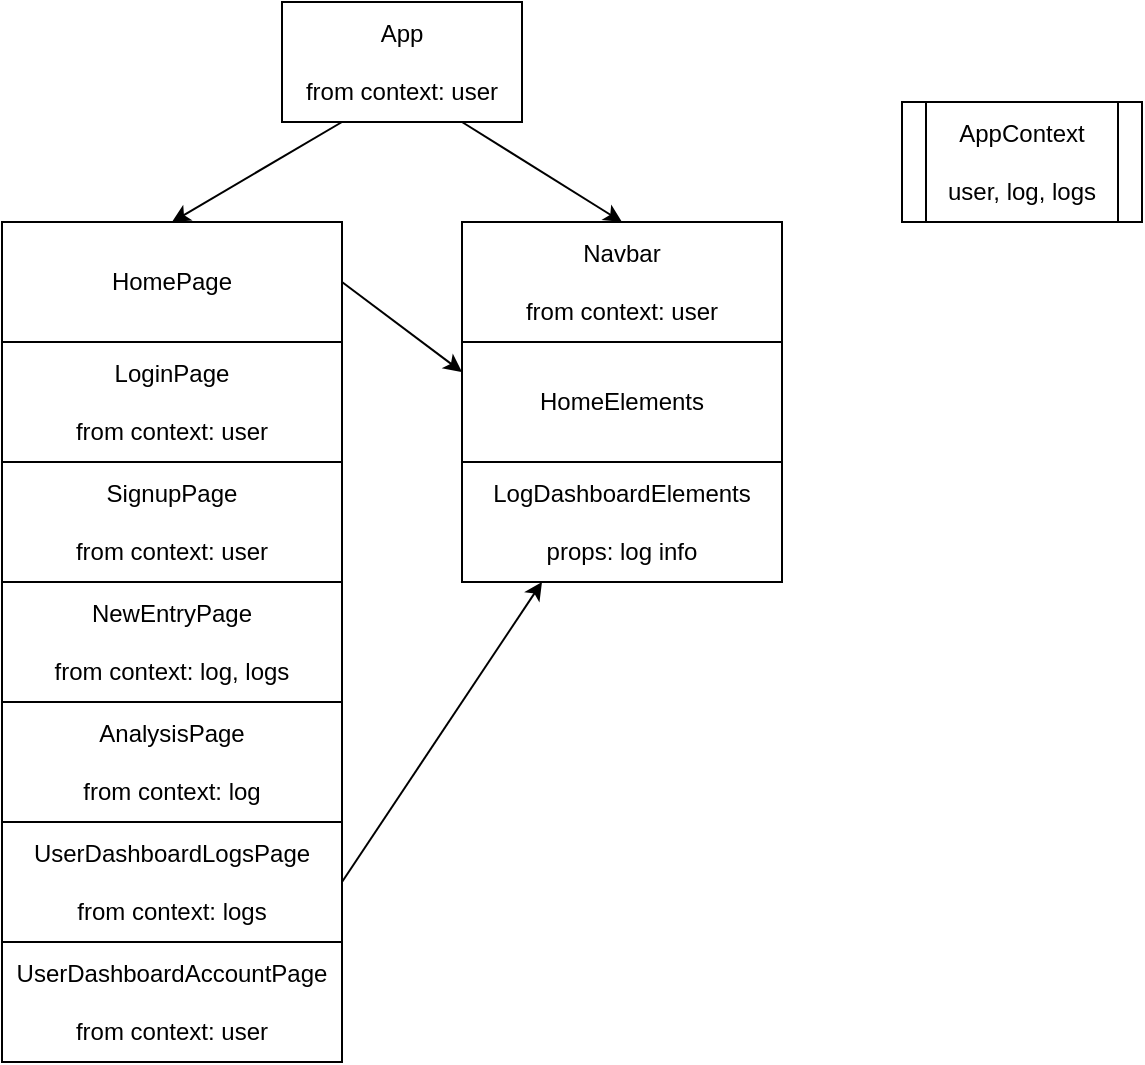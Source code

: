 <mxfile>
    <diagram id="W4tQ65GttU3uXy_WECjE" name="Page-1">
        <mxGraphModel dx="901" dy="917" grid="1" gridSize="10" guides="1" tooltips="1" connect="1" arrows="1" fold="1" page="1" pageScale="1" pageWidth="850" pageHeight="1100" math="0" shadow="0">
            <root>
                <mxCell id="0"/>
                <mxCell id="1" parent="0"/>
                <mxCell id="14" style="edgeStyle=none;html=1;exitX=0.75;exitY=1;exitDx=0;exitDy=0;entryX=0.5;entryY=0;entryDx=0;entryDy=0;" parent="1" source="2" target="3" edge="1">
                    <mxGeometry relative="1" as="geometry"/>
                </mxCell>
                <mxCell id="15" style="edgeStyle=none;html=1;exitX=0.25;exitY=1;exitDx=0;exitDy=0;entryX=0.5;entryY=0;entryDx=0;entryDy=0;" parent="1" source="2" target="4" edge="1">
                    <mxGeometry relative="1" as="geometry"/>
                </mxCell>
                <mxCell id="2" value="App&lt;br&gt;&lt;br&gt;from context: user" style="rounded=0;whiteSpace=wrap;html=1;" parent="1" vertex="1">
                    <mxGeometry x="240" y="90" width="120" height="60" as="geometry"/>
                </mxCell>
                <mxCell id="3" value="Navbar&lt;br&gt;&lt;br&gt;from context: user" style="rounded=0;whiteSpace=wrap;html=1;" parent="1" vertex="1">
                    <mxGeometry x="330" y="200" width="160" height="60" as="geometry"/>
                </mxCell>
                <mxCell id="13" style="edgeStyle=none;html=1;exitX=1;exitY=0.5;exitDx=0;exitDy=0;entryX=0;entryY=0.25;entryDx=0;entryDy=0;" parent="1" source="4" target="9" edge="1">
                    <mxGeometry relative="1" as="geometry"/>
                </mxCell>
                <mxCell id="4" value="HomePage" style="rounded=0;whiteSpace=wrap;html=1;" parent="1" vertex="1">
                    <mxGeometry x="100" y="200" width="170" height="60" as="geometry"/>
                </mxCell>
                <mxCell id="5" value="NewEntryPage&lt;br&gt;&lt;br&gt;from context: log, logs" style="rounded=0;whiteSpace=wrap;html=1;" parent="1" vertex="1">
                    <mxGeometry x="100" y="380" width="170" height="60" as="geometry"/>
                </mxCell>
                <mxCell id="6" value="AnalysisPage&lt;br&gt;&lt;br&gt;from context: log" style="rounded=0;whiteSpace=wrap;html=1;" parent="1" vertex="1">
                    <mxGeometry x="100" y="440" width="170" height="60" as="geometry"/>
                </mxCell>
                <mxCell id="16" style="edgeStyle=none;html=1;exitX=1;exitY=0.5;exitDx=0;exitDy=0;entryX=0.25;entryY=1;entryDx=0;entryDy=0;" parent="1" source="7" target="12" edge="1">
                    <mxGeometry relative="1" as="geometry"/>
                </mxCell>
                <mxCell id="7" value="UserDashboardLogsPage&lt;br&gt;&lt;br&gt;from context: logs" style="rounded=0;whiteSpace=wrap;html=1;" parent="1" vertex="1">
                    <mxGeometry x="100" y="500" width="170" height="60" as="geometry"/>
                </mxCell>
                <mxCell id="8" value="AppContext&lt;br&gt;&lt;br&gt;user, log, logs" style="shape=process;whiteSpace=wrap;html=1;backgroundOutline=1;" parent="1" vertex="1">
                    <mxGeometry x="550" y="140" width="120" height="60" as="geometry"/>
                </mxCell>
                <mxCell id="9" value="HomeElements" style="rounded=0;whiteSpace=wrap;html=1;" parent="1" vertex="1">
                    <mxGeometry x="330" y="260" width="160" height="60" as="geometry"/>
                </mxCell>
                <mxCell id="10" value="LoginPage&lt;br&gt;&lt;br&gt;from context: user" style="rounded=0;whiteSpace=wrap;html=1;" parent="1" vertex="1">
                    <mxGeometry x="100" y="260" width="170" height="60" as="geometry"/>
                </mxCell>
                <mxCell id="11" value="SignupPage&lt;br&gt;&lt;br&gt;from context: user" style="rounded=0;whiteSpace=wrap;html=1;" parent="1" vertex="1">
                    <mxGeometry x="100" y="320" width="170" height="60" as="geometry"/>
                </mxCell>
                <mxCell id="12" value="LogDashboardElements&lt;br&gt;&lt;br&gt;props: log info" style="rounded=0;whiteSpace=wrap;html=1;" parent="1" vertex="1">
                    <mxGeometry x="330" y="320" width="160" height="60" as="geometry"/>
                </mxCell>
                <mxCell id="17" value="UserDashboardAccountPage&lt;br&gt;&lt;br&gt;from context: user" style="rounded=0;whiteSpace=wrap;html=1;" vertex="1" parent="1">
                    <mxGeometry x="100" y="560" width="170" height="60" as="geometry"/>
                </mxCell>
            </root>
        </mxGraphModel>
    </diagram>
</mxfile>